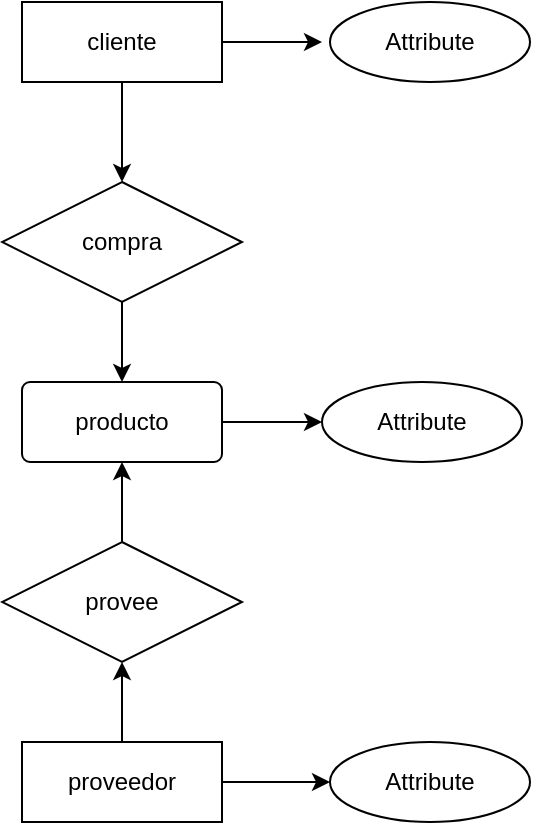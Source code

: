 <mxfile version="20.5.1" type="github">
  <diagram id="qlSu_hCytlXmXeY36GiM" name="Página-1">
    <mxGraphModel dx="870" dy="594" grid="1" gridSize="10" guides="1" tooltips="1" connect="1" arrows="1" fold="1" page="1" pageScale="1" pageWidth="827" pageHeight="1169" math="0" shadow="0">
      <root>
        <mxCell id="0" />
        <mxCell id="1" parent="0" />
        <mxCell id="x2QwnfS2ca_xo_bsKNTp-10" style="edgeStyle=orthogonalEdgeStyle;rounded=0;orthogonalLoop=1;jettySize=auto;html=1;exitX=0.5;exitY=1;exitDx=0;exitDy=0;entryX=0.5;entryY=0;entryDx=0;entryDy=0;" edge="1" parent="1" source="x2QwnfS2ca_xo_bsKNTp-1" target="x2QwnfS2ca_xo_bsKNTp-2">
          <mxGeometry relative="1" as="geometry" />
        </mxCell>
        <mxCell id="x2QwnfS2ca_xo_bsKNTp-17" value="" style="edgeStyle=orthogonalEdgeStyle;rounded=0;orthogonalLoop=1;jettySize=auto;html=1;" edge="1" parent="1" source="x2QwnfS2ca_xo_bsKNTp-1">
          <mxGeometry relative="1" as="geometry">
            <mxPoint x="310" y="40" as="targetPoint" />
          </mxGeometry>
        </mxCell>
        <mxCell id="x2QwnfS2ca_xo_bsKNTp-1" value="cliente" style="whiteSpace=wrap;html=1;align=center;" vertex="1" parent="1">
          <mxGeometry x="160" y="20" width="100" height="40" as="geometry" />
        </mxCell>
        <mxCell id="x2QwnfS2ca_xo_bsKNTp-6" style="edgeStyle=orthogonalEdgeStyle;rounded=0;orthogonalLoop=1;jettySize=auto;html=1;exitX=0.5;exitY=1;exitDx=0;exitDy=0;" edge="1" parent="1" source="x2QwnfS2ca_xo_bsKNTp-2" target="x2QwnfS2ca_xo_bsKNTp-5">
          <mxGeometry relative="1" as="geometry" />
        </mxCell>
        <mxCell id="x2QwnfS2ca_xo_bsKNTp-2" value="compra" style="shape=rhombus;perimeter=rhombusPerimeter;whiteSpace=wrap;html=1;align=center;" vertex="1" parent="1">
          <mxGeometry x="150" y="110" width="120" height="60" as="geometry" />
        </mxCell>
        <mxCell id="x2QwnfS2ca_xo_bsKNTp-4" value="Attribute" style="ellipse;whiteSpace=wrap;html=1;align=center;" vertex="1" parent="1">
          <mxGeometry x="310" y="210" width="100" height="40" as="geometry" />
        </mxCell>
        <mxCell id="x2QwnfS2ca_xo_bsKNTp-8" style="edgeStyle=orthogonalEdgeStyle;rounded=0;orthogonalLoop=1;jettySize=auto;html=1;" edge="1" parent="1" source="x2QwnfS2ca_xo_bsKNTp-5" target="x2QwnfS2ca_xo_bsKNTp-4">
          <mxGeometry relative="1" as="geometry" />
        </mxCell>
        <mxCell id="x2QwnfS2ca_xo_bsKNTp-5" value="producto" style="rounded=1;arcSize=10;whiteSpace=wrap;html=1;align=center;" vertex="1" parent="1">
          <mxGeometry x="160" y="210" width="100" height="40" as="geometry" />
        </mxCell>
        <mxCell id="x2QwnfS2ca_xo_bsKNTp-18" value="" style="edgeStyle=orthogonalEdgeStyle;rounded=0;orthogonalLoop=1;jettySize=auto;html=1;" edge="1" parent="1" source="x2QwnfS2ca_xo_bsKNTp-12" target="x2QwnfS2ca_xo_bsKNTp-15">
          <mxGeometry relative="1" as="geometry" />
        </mxCell>
        <mxCell id="x2QwnfS2ca_xo_bsKNTp-24" value="" style="edgeStyle=orthogonalEdgeStyle;rounded=0;orthogonalLoop=1;jettySize=auto;html=1;" edge="1" parent="1" source="x2QwnfS2ca_xo_bsKNTp-12" target="x2QwnfS2ca_xo_bsKNTp-23">
          <mxGeometry relative="1" as="geometry" />
        </mxCell>
        <mxCell id="x2QwnfS2ca_xo_bsKNTp-12" value="proveedor" style="whiteSpace=wrap;html=1;align=center;" vertex="1" parent="1">
          <mxGeometry x="160" y="390" width="100" height="40" as="geometry" />
        </mxCell>
        <mxCell id="x2QwnfS2ca_xo_bsKNTp-25" value="" style="edgeStyle=orthogonalEdgeStyle;rounded=0;orthogonalLoop=1;jettySize=auto;html=1;" edge="1" parent="1" source="x2QwnfS2ca_xo_bsKNTp-15" target="x2QwnfS2ca_xo_bsKNTp-5">
          <mxGeometry relative="1" as="geometry" />
        </mxCell>
        <mxCell id="x2QwnfS2ca_xo_bsKNTp-15" value="provee" style="shape=rhombus;perimeter=rhombusPerimeter;whiteSpace=wrap;html=1;align=center;" vertex="1" parent="1">
          <mxGeometry x="150" y="290" width="120" height="60" as="geometry" />
        </mxCell>
        <mxCell id="x2QwnfS2ca_xo_bsKNTp-21" value="Attribute" style="ellipse;whiteSpace=wrap;html=1;align=center;" vertex="1" parent="1">
          <mxGeometry x="314" y="20" width="100" height="40" as="geometry" />
        </mxCell>
        <mxCell id="x2QwnfS2ca_xo_bsKNTp-23" value="Attribute" style="ellipse;whiteSpace=wrap;html=1;align=center;" vertex="1" parent="1">
          <mxGeometry x="314" y="390" width="100" height="40" as="geometry" />
        </mxCell>
      </root>
    </mxGraphModel>
  </diagram>
</mxfile>
